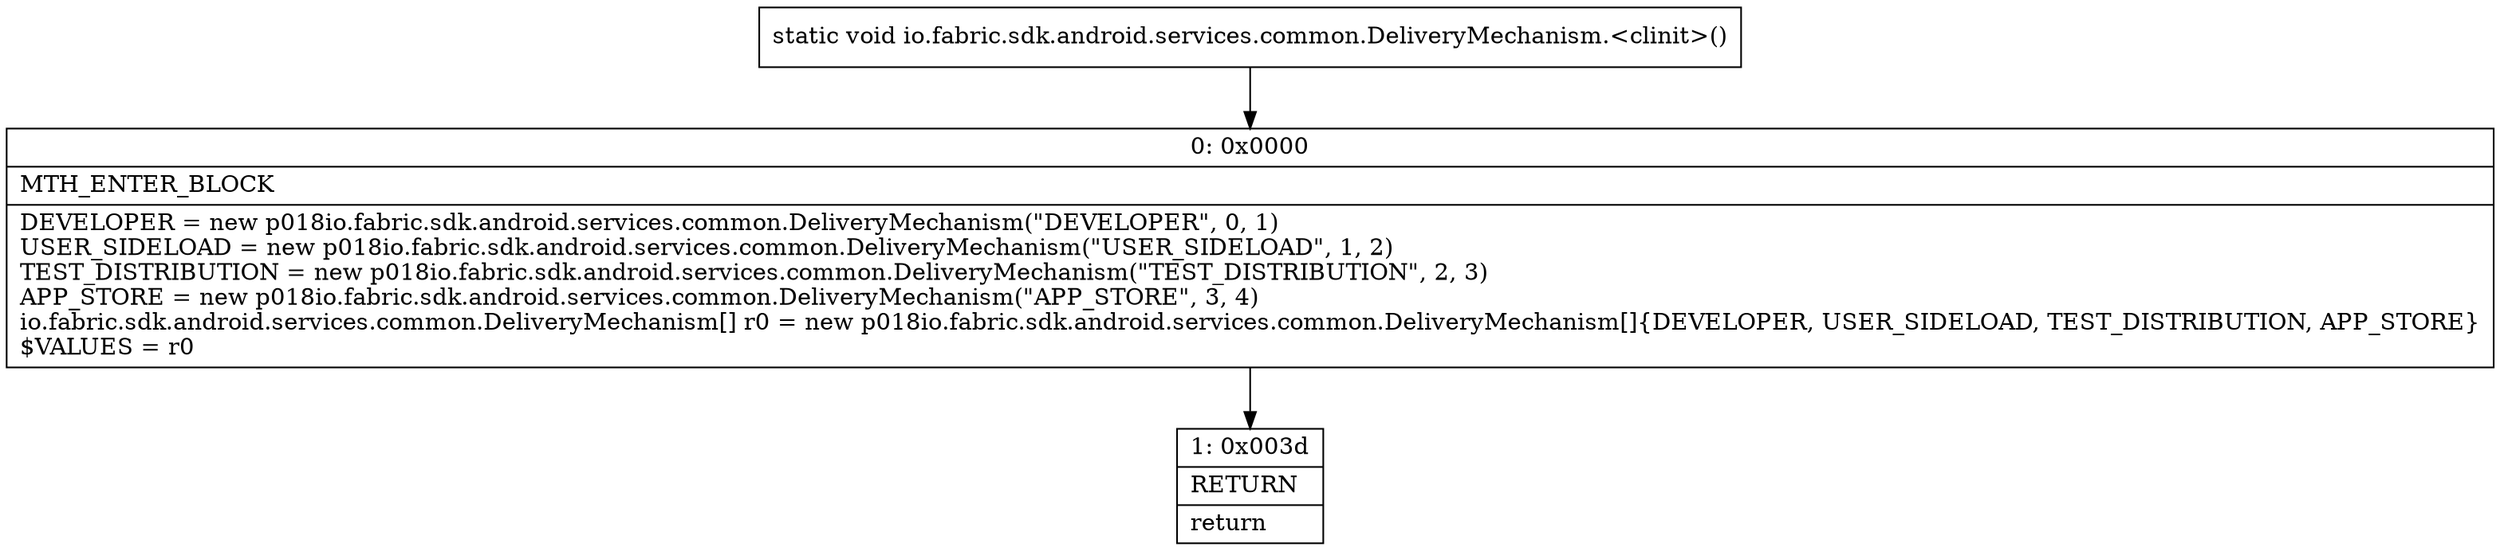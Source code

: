 digraph "CFG forio.fabric.sdk.android.services.common.DeliveryMechanism.\<clinit\>()V" {
Node_0 [shape=record,label="{0\:\ 0x0000|MTH_ENTER_BLOCK\l|DEVELOPER = new p018io.fabric.sdk.android.services.common.DeliveryMechanism(\"DEVELOPER\", 0, 1)\lUSER_SIDELOAD = new p018io.fabric.sdk.android.services.common.DeliveryMechanism(\"USER_SIDELOAD\", 1, 2)\lTEST_DISTRIBUTION = new p018io.fabric.sdk.android.services.common.DeliveryMechanism(\"TEST_DISTRIBUTION\", 2, 3)\lAPP_STORE = new p018io.fabric.sdk.android.services.common.DeliveryMechanism(\"APP_STORE\", 3, 4)\lio.fabric.sdk.android.services.common.DeliveryMechanism[] r0 = new p018io.fabric.sdk.android.services.common.DeliveryMechanism[]\{DEVELOPER, USER_SIDELOAD, TEST_DISTRIBUTION, APP_STORE\}\l$VALUES = r0\l}"];
Node_1 [shape=record,label="{1\:\ 0x003d|RETURN\l|return\l}"];
MethodNode[shape=record,label="{static void io.fabric.sdk.android.services.common.DeliveryMechanism.\<clinit\>() }"];
MethodNode -> Node_0;
Node_0 -> Node_1;
}


